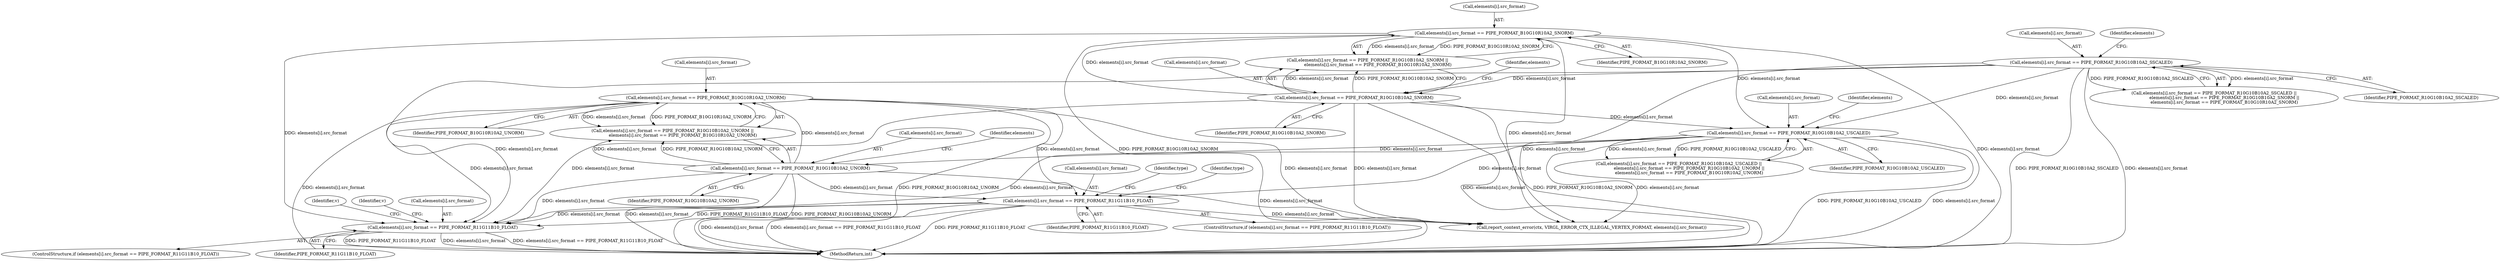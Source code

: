 digraph "0_virglrenderer_114688c526fe45f341d75ccd1d85473c3b08f7a7@pointer" {
"1000495" [label="(Call,elements[i].src_format == PIPE_FORMAT_R11G11B10_FLOAT)"];
"1000417" [label="(Call,elements[i].src_format == PIPE_FORMAT_R11G11B10_FLOAT)"];
"1000405" [label="(Call,elements[i].src_format == PIPE_FORMAT_B10G10R10A2_UNORM)"];
"1000398" [label="(Call,elements[i].src_format == PIPE_FORMAT_R10G10B10A2_UNORM)"];
"1000390" [label="(Call,elements[i].src_format == PIPE_FORMAT_R10G10B10A2_USCALED)"];
"1000377" [label="(Call,elements[i].src_format == PIPE_FORMAT_B10G10R10A2_SNORM)"];
"1000370" [label="(Call,elements[i].src_format == PIPE_FORMAT_R10G10B10A2_SNORM)"];
"1000362" [label="(Call,elements[i].src_format == PIPE_FORMAT_R10G10B10A2_SSCALED)"];
"1000408" [label="(Identifier,elements)"];
"1000363" [label="(Call,elements[i].src_format)"];
"1000506" [label="(Identifier,v)"];
"1000391" [label="(Call,elements[i].src_format)"];
"1000516" [label="(Identifier,v)"];
"1000371" [label="(Call,elements[i].src_format)"];
"1000370" [label="(Call,elements[i].src_format == PIPE_FORMAT_R10G10B10A2_SNORM)"];
"1000361" [label="(Call,elements[i].src_format == PIPE_FORMAT_R10G10B10A2_SSCALED ||\n               elements[i].src_format == PIPE_FORMAT_R10G10B10A2_SNORM ||\n               elements[i].src_format == PIPE_FORMAT_B10G10R10A2_SNORM)"];
"1000406" [label="(Call,elements[i].src_format)"];
"1000411" [label="(Identifier,PIPE_FORMAT_B10G10R10A2_UNORM)"];
"1000389" [label="(Call,elements[i].src_format == PIPE_FORMAT_R10G10B10A2_USCALED ||\n               elements[i].src_format == PIPE_FORMAT_R10G10B10A2_UNORM ||\n               elements[i].src_format == PIPE_FORMAT_B10G10R10A2_UNORM)"];
"1000377" [label="(Call,elements[i].src_format == PIPE_FORMAT_B10G10R10A2_SNORM)"];
"1000496" [label="(Call,elements[i].src_format)"];
"1000401" [label="(Identifier,elements)"];
"1000383" [label="(Identifier,PIPE_FORMAT_B10G10R10A2_SNORM)"];
"1000423" [label="(Identifier,PIPE_FORMAT_R11G11B10_FLOAT)"];
"1000378" [label="(Call,elements[i].src_format)"];
"1000373" [label="(Identifier,elements)"];
"1000396" [label="(Identifier,PIPE_FORMAT_R10G10B10A2_USCALED)"];
"1000416" [label="(ControlStructure,if (elements[i].src_format == PIPE_FORMAT_R11G11B10_FLOAT))"];
"1000501" [label="(Identifier,PIPE_FORMAT_R11G11B10_FLOAT)"];
"1000495" [label="(Call,elements[i].src_format == PIPE_FORMAT_R11G11B10_FLOAT)"];
"1000418" [label="(Call,elements[i].src_format)"];
"1000376" [label="(Identifier,PIPE_FORMAT_R10G10B10A2_SNORM)"];
"1000405" [label="(Call,elements[i].src_format == PIPE_FORMAT_B10G10R10A2_UNORM)"];
"1000380" [label="(Identifier,elements)"];
"1000494" [label="(ControlStructure,if (elements[i].src_format == PIPE_FORMAT_R11G11B10_FLOAT))"];
"1000417" [label="(Call,elements[i].src_format == PIPE_FORMAT_R11G11B10_FLOAT)"];
"1000398" [label="(Call,elements[i].src_format == PIPE_FORMAT_R10G10B10A2_UNORM)"];
"1000397" [label="(Call,elements[i].src_format == PIPE_FORMAT_R10G10B10A2_UNORM ||\n               elements[i].src_format == PIPE_FORMAT_B10G10R10A2_UNORM)"];
"1000390" [label="(Call,elements[i].src_format == PIPE_FORMAT_R10G10B10A2_USCALED)"];
"1000425" [label="(Identifier,type)"];
"1000399" [label="(Call,elements[i].src_format)"];
"1000523" [label="(MethodReturn,int)"];
"1000369" [label="(Call,elements[i].src_format == PIPE_FORMAT_R10G10B10A2_SNORM ||\n               elements[i].src_format == PIPE_FORMAT_B10G10R10A2_SNORM)"];
"1000368" [label="(Identifier,PIPE_FORMAT_R10G10B10A2_SSCALED)"];
"1000432" [label="(Call,report_context_error(ctx, VIRGL_ERROR_CTX_ILLEGAL_VERTEX_FORMAT, elements[i].src_format))"];
"1000429" [label="(Identifier,type)"];
"1000362" [label="(Call,elements[i].src_format == PIPE_FORMAT_R10G10B10A2_SSCALED)"];
"1000404" [label="(Identifier,PIPE_FORMAT_R10G10B10A2_UNORM)"];
"1000495" -> "1000494"  [label="AST: "];
"1000495" -> "1000501"  [label="CFG: "];
"1000496" -> "1000495"  [label="AST: "];
"1000501" -> "1000495"  [label="AST: "];
"1000506" -> "1000495"  [label="CFG: "];
"1000516" -> "1000495"  [label="CFG: "];
"1000495" -> "1000523"  [label="DDG: PIPE_FORMAT_R11G11B10_FLOAT"];
"1000495" -> "1000523"  [label="DDG: elements[i].src_format"];
"1000495" -> "1000523"  [label="DDG: elements[i].src_format == PIPE_FORMAT_R11G11B10_FLOAT"];
"1000417" -> "1000495"  [label="DDG: elements[i].src_format"];
"1000417" -> "1000495"  [label="DDG: PIPE_FORMAT_R11G11B10_FLOAT"];
"1000377" -> "1000495"  [label="DDG: elements[i].src_format"];
"1000405" -> "1000495"  [label="DDG: elements[i].src_format"];
"1000390" -> "1000495"  [label="DDG: elements[i].src_format"];
"1000362" -> "1000495"  [label="DDG: elements[i].src_format"];
"1000398" -> "1000495"  [label="DDG: elements[i].src_format"];
"1000370" -> "1000495"  [label="DDG: elements[i].src_format"];
"1000417" -> "1000416"  [label="AST: "];
"1000417" -> "1000423"  [label="CFG: "];
"1000418" -> "1000417"  [label="AST: "];
"1000423" -> "1000417"  [label="AST: "];
"1000425" -> "1000417"  [label="CFG: "];
"1000429" -> "1000417"  [label="CFG: "];
"1000417" -> "1000523"  [label="DDG: PIPE_FORMAT_R11G11B10_FLOAT"];
"1000417" -> "1000523"  [label="DDG: elements[i].src_format"];
"1000417" -> "1000523"  [label="DDG: elements[i].src_format == PIPE_FORMAT_R11G11B10_FLOAT"];
"1000405" -> "1000417"  [label="DDG: elements[i].src_format"];
"1000390" -> "1000417"  [label="DDG: elements[i].src_format"];
"1000398" -> "1000417"  [label="DDG: elements[i].src_format"];
"1000417" -> "1000432"  [label="DDG: elements[i].src_format"];
"1000405" -> "1000397"  [label="AST: "];
"1000405" -> "1000411"  [label="CFG: "];
"1000406" -> "1000405"  [label="AST: "];
"1000411" -> "1000405"  [label="AST: "];
"1000397" -> "1000405"  [label="CFG: "];
"1000405" -> "1000523"  [label="DDG: PIPE_FORMAT_B10G10R10A2_UNORM"];
"1000405" -> "1000523"  [label="DDG: elements[i].src_format"];
"1000405" -> "1000397"  [label="DDG: elements[i].src_format"];
"1000405" -> "1000397"  [label="DDG: PIPE_FORMAT_B10G10R10A2_UNORM"];
"1000398" -> "1000405"  [label="DDG: elements[i].src_format"];
"1000405" -> "1000432"  [label="DDG: elements[i].src_format"];
"1000398" -> "1000397"  [label="AST: "];
"1000398" -> "1000404"  [label="CFG: "];
"1000399" -> "1000398"  [label="AST: "];
"1000404" -> "1000398"  [label="AST: "];
"1000408" -> "1000398"  [label="CFG: "];
"1000397" -> "1000398"  [label="CFG: "];
"1000398" -> "1000523"  [label="DDG: PIPE_FORMAT_R10G10B10A2_UNORM"];
"1000398" -> "1000523"  [label="DDG: elements[i].src_format"];
"1000398" -> "1000397"  [label="DDG: elements[i].src_format"];
"1000398" -> "1000397"  [label="DDG: PIPE_FORMAT_R10G10B10A2_UNORM"];
"1000390" -> "1000398"  [label="DDG: elements[i].src_format"];
"1000398" -> "1000432"  [label="DDG: elements[i].src_format"];
"1000390" -> "1000389"  [label="AST: "];
"1000390" -> "1000396"  [label="CFG: "];
"1000391" -> "1000390"  [label="AST: "];
"1000396" -> "1000390"  [label="AST: "];
"1000401" -> "1000390"  [label="CFG: "];
"1000389" -> "1000390"  [label="CFG: "];
"1000390" -> "1000523"  [label="DDG: PIPE_FORMAT_R10G10B10A2_USCALED"];
"1000390" -> "1000523"  [label="DDG: elements[i].src_format"];
"1000390" -> "1000389"  [label="DDG: elements[i].src_format"];
"1000390" -> "1000389"  [label="DDG: PIPE_FORMAT_R10G10B10A2_USCALED"];
"1000377" -> "1000390"  [label="DDG: elements[i].src_format"];
"1000370" -> "1000390"  [label="DDG: elements[i].src_format"];
"1000362" -> "1000390"  [label="DDG: elements[i].src_format"];
"1000390" -> "1000432"  [label="DDG: elements[i].src_format"];
"1000377" -> "1000369"  [label="AST: "];
"1000377" -> "1000383"  [label="CFG: "];
"1000378" -> "1000377"  [label="AST: "];
"1000383" -> "1000377"  [label="AST: "];
"1000369" -> "1000377"  [label="CFG: "];
"1000377" -> "1000523"  [label="DDG: PIPE_FORMAT_B10G10R10A2_SNORM"];
"1000377" -> "1000523"  [label="DDG: elements[i].src_format"];
"1000377" -> "1000369"  [label="DDG: elements[i].src_format"];
"1000377" -> "1000369"  [label="DDG: PIPE_FORMAT_B10G10R10A2_SNORM"];
"1000370" -> "1000377"  [label="DDG: elements[i].src_format"];
"1000377" -> "1000432"  [label="DDG: elements[i].src_format"];
"1000370" -> "1000369"  [label="AST: "];
"1000370" -> "1000376"  [label="CFG: "];
"1000371" -> "1000370"  [label="AST: "];
"1000376" -> "1000370"  [label="AST: "];
"1000380" -> "1000370"  [label="CFG: "];
"1000369" -> "1000370"  [label="CFG: "];
"1000370" -> "1000523"  [label="DDG: PIPE_FORMAT_R10G10B10A2_SNORM"];
"1000370" -> "1000523"  [label="DDG: elements[i].src_format"];
"1000370" -> "1000369"  [label="DDG: elements[i].src_format"];
"1000370" -> "1000369"  [label="DDG: PIPE_FORMAT_R10G10B10A2_SNORM"];
"1000362" -> "1000370"  [label="DDG: elements[i].src_format"];
"1000370" -> "1000432"  [label="DDG: elements[i].src_format"];
"1000362" -> "1000361"  [label="AST: "];
"1000362" -> "1000368"  [label="CFG: "];
"1000363" -> "1000362"  [label="AST: "];
"1000368" -> "1000362"  [label="AST: "];
"1000373" -> "1000362"  [label="CFG: "];
"1000361" -> "1000362"  [label="CFG: "];
"1000362" -> "1000523"  [label="DDG: PIPE_FORMAT_R10G10B10A2_SSCALED"];
"1000362" -> "1000523"  [label="DDG: elements[i].src_format"];
"1000362" -> "1000361"  [label="DDG: elements[i].src_format"];
"1000362" -> "1000361"  [label="DDG: PIPE_FORMAT_R10G10B10A2_SSCALED"];
"1000362" -> "1000432"  [label="DDG: elements[i].src_format"];
}
